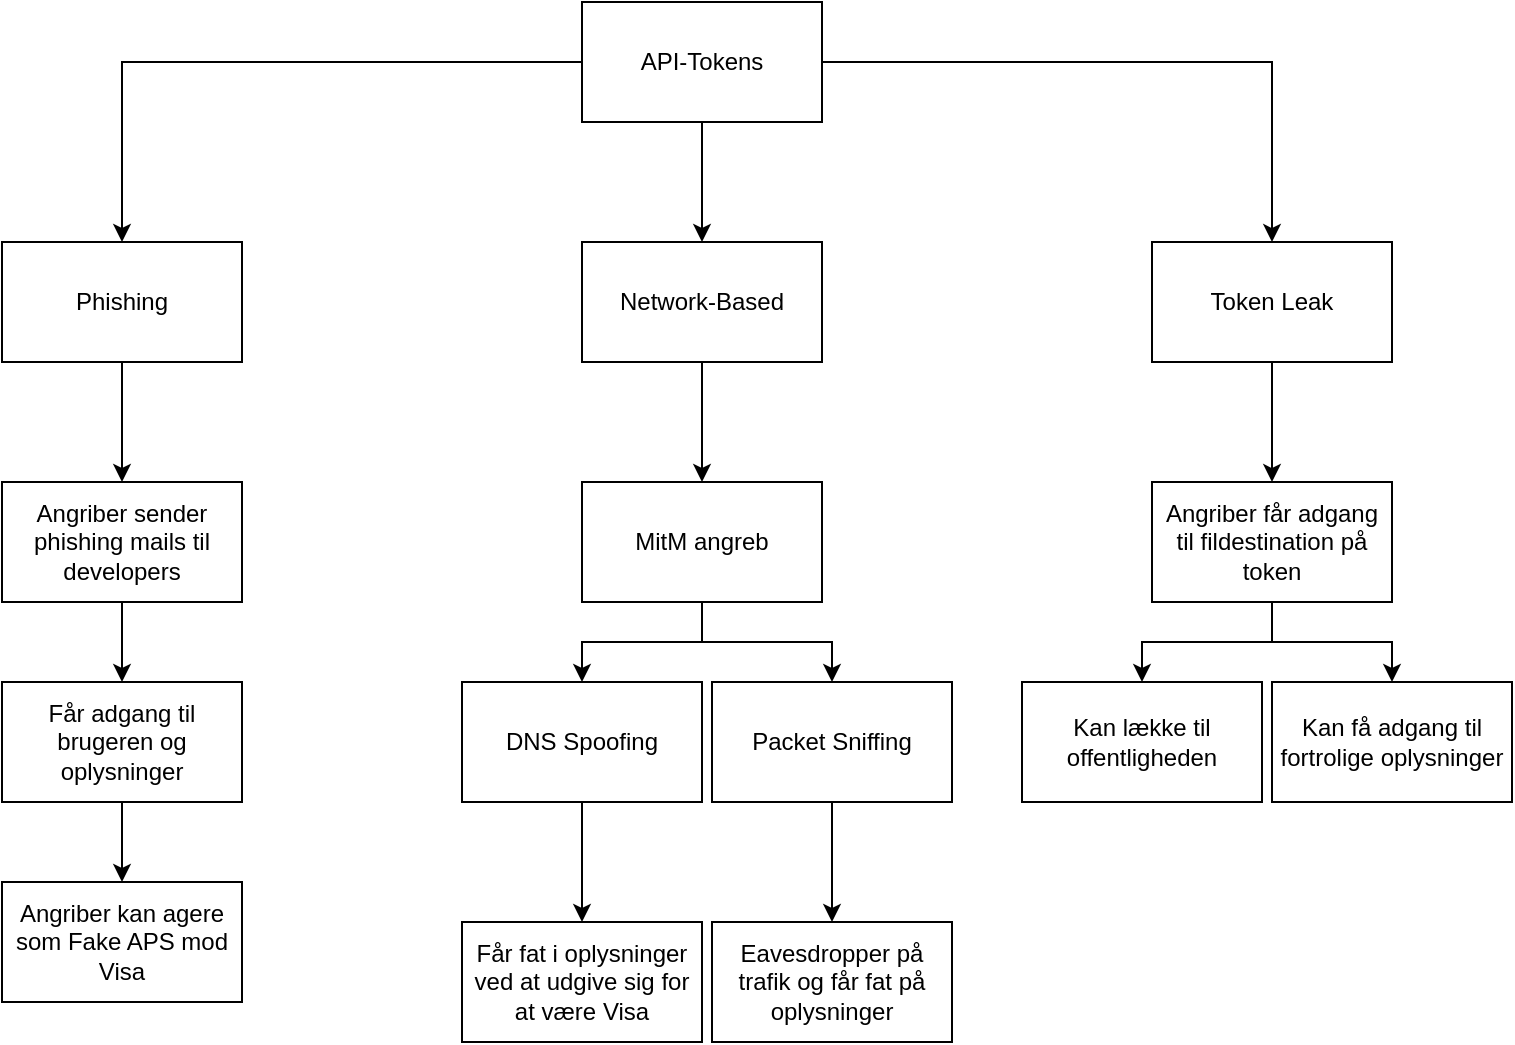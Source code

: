 <mxfile version="26.1.1">
  <diagram name="Page-1" id="uSITYjwAA-zvG4rq9jv7">
    <mxGraphModel dx="1387" dy="750" grid="1" gridSize="10" guides="1" tooltips="1" connect="1" arrows="1" fold="1" page="1" pageScale="1" pageWidth="850" pageHeight="1100" math="0" shadow="0">
      <root>
        <mxCell id="0" />
        <mxCell id="1" parent="0" />
        <mxCell id="FN2NjomvijglIna8Svyg-26" style="edgeStyle=orthogonalEdgeStyle;rounded=0;orthogonalLoop=1;jettySize=auto;html=1;" edge="1" parent="1" source="FN2NjomvijglIna8Svyg-1" target="FN2NjomvijglIna8Svyg-2">
          <mxGeometry relative="1" as="geometry" />
        </mxCell>
        <mxCell id="FN2NjomvijglIna8Svyg-35" style="edgeStyle=orthogonalEdgeStyle;rounded=0;orthogonalLoop=1;jettySize=auto;html=1;entryX=0.5;entryY=0;entryDx=0;entryDy=0;" edge="1" parent="1" source="FN2NjomvijglIna8Svyg-1" target="FN2NjomvijglIna8Svyg-3">
          <mxGeometry relative="1" as="geometry" />
        </mxCell>
        <mxCell id="FN2NjomvijglIna8Svyg-36" style="edgeStyle=orthogonalEdgeStyle;rounded=0;orthogonalLoop=1;jettySize=auto;html=1;" edge="1" parent="1" source="FN2NjomvijglIna8Svyg-1" target="FN2NjomvijglIna8Svyg-4">
          <mxGeometry relative="1" as="geometry" />
        </mxCell>
        <mxCell id="FN2NjomvijglIna8Svyg-1" value="API-Tokens" style="rounded=0;whiteSpace=wrap;html=1;" vertex="1" parent="1">
          <mxGeometry x="340" y="80" width="120" height="60" as="geometry" />
        </mxCell>
        <mxCell id="FN2NjomvijglIna8Svyg-13" style="edgeStyle=orthogonalEdgeStyle;rounded=0;orthogonalLoop=1;jettySize=auto;html=1;" edge="1" parent="1" source="FN2NjomvijglIna8Svyg-2" target="FN2NjomvijglIna8Svyg-8">
          <mxGeometry relative="1" as="geometry" />
        </mxCell>
        <mxCell id="FN2NjomvijglIna8Svyg-2" value="Phishing" style="rounded=0;whiteSpace=wrap;html=1;" vertex="1" parent="1">
          <mxGeometry x="50" y="200" width="120" height="60" as="geometry" />
        </mxCell>
        <mxCell id="FN2NjomvijglIna8Svyg-19" style="edgeStyle=orthogonalEdgeStyle;rounded=0;orthogonalLoop=1;jettySize=auto;html=1;entryX=0.5;entryY=0;entryDx=0;entryDy=0;" edge="1" parent="1" source="FN2NjomvijglIna8Svyg-3" target="FN2NjomvijglIna8Svyg-6">
          <mxGeometry relative="1" as="geometry" />
        </mxCell>
        <mxCell id="FN2NjomvijglIna8Svyg-3" value="Network-Based" style="rounded=0;whiteSpace=wrap;html=1;" vertex="1" parent="1">
          <mxGeometry x="340" y="200" width="120" height="60" as="geometry" />
        </mxCell>
        <mxCell id="FN2NjomvijglIna8Svyg-30" style="edgeStyle=orthogonalEdgeStyle;rounded=0;orthogonalLoop=1;jettySize=auto;html=1;entryX=0.5;entryY=0;entryDx=0;entryDy=0;" edge="1" parent="1" source="FN2NjomvijglIna8Svyg-4" target="FN2NjomvijglIna8Svyg-7">
          <mxGeometry relative="1" as="geometry" />
        </mxCell>
        <mxCell id="FN2NjomvijglIna8Svyg-4" value="Token Leak" style="rounded=0;whiteSpace=wrap;html=1;" vertex="1" parent="1">
          <mxGeometry x="625" y="200" width="120" height="60" as="geometry" />
        </mxCell>
        <mxCell id="FN2NjomvijglIna8Svyg-20" style="edgeStyle=orthogonalEdgeStyle;rounded=0;orthogonalLoop=1;jettySize=auto;html=1;" edge="1" parent="1" source="FN2NjomvijglIna8Svyg-6" target="FN2NjomvijglIna8Svyg-18">
          <mxGeometry relative="1" as="geometry" />
        </mxCell>
        <mxCell id="FN2NjomvijglIna8Svyg-22" style="edgeStyle=orthogonalEdgeStyle;rounded=0;orthogonalLoop=1;jettySize=auto;html=1;" edge="1" parent="1" source="FN2NjomvijglIna8Svyg-6" target="FN2NjomvijglIna8Svyg-17">
          <mxGeometry relative="1" as="geometry" />
        </mxCell>
        <mxCell id="FN2NjomvijglIna8Svyg-6" value="MitM angreb" style="rounded=0;whiteSpace=wrap;html=1;" vertex="1" parent="1">
          <mxGeometry x="340" y="320" width="120" height="60" as="geometry" />
        </mxCell>
        <mxCell id="FN2NjomvijglIna8Svyg-33" style="edgeStyle=orthogonalEdgeStyle;rounded=0;orthogonalLoop=1;jettySize=auto;html=1;" edge="1" parent="1" source="FN2NjomvijglIna8Svyg-7" target="FN2NjomvijglIna8Svyg-28">
          <mxGeometry relative="1" as="geometry" />
        </mxCell>
        <mxCell id="FN2NjomvijglIna8Svyg-34" style="edgeStyle=orthogonalEdgeStyle;rounded=0;orthogonalLoop=1;jettySize=auto;html=1;" edge="1" parent="1" source="FN2NjomvijglIna8Svyg-7" target="FN2NjomvijglIna8Svyg-31">
          <mxGeometry relative="1" as="geometry" />
        </mxCell>
        <mxCell id="FN2NjomvijglIna8Svyg-7" value="Angriber får adgang til fildestination på token" style="rounded=0;whiteSpace=wrap;html=1;" vertex="1" parent="1">
          <mxGeometry x="625" y="320" width="120" height="60" as="geometry" />
        </mxCell>
        <mxCell id="FN2NjomvijglIna8Svyg-14" style="edgeStyle=orthogonalEdgeStyle;rounded=0;orthogonalLoop=1;jettySize=auto;html=1;entryX=0.5;entryY=0;entryDx=0;entryDy=0;" edge="1" parent="1" source="FN2NjomvijglIna8Svyg-8" target="FN2NjomvijglIna8Svyg-11">
          <mxGeometry relative="1" as="geometry" />
        </mxCell>
        <mxCell id="FN2NjomvijglIna8Svyg-8" value="Angriber sender phishing mails til developers" style="rounded=0;whiteSpace=wrap;html=1;" vertex="1" parent="1">
          <mxGeometry x="50" y="320" width="120" height="60" as="geometry" />
        </mxCell>
        <mxCell id="FN2NjomvijglIna8Svyg-9" value="Angriber kan agere som Fake APS mod Visa" style="rounded=0;whiteSpace=wrap;html=1;" vertex="1" parent="1">
          <mxGeometry x="50" y="520" width="120" height="60" as="geometry" />
        </mxCell>
        <mxCell id="FN2NjomvijglIna8Svyg-15" style="edgeStyle=orthogonalEdgeStyle;rounded=0;orthogonalLoop=1;jettySize=auto;html=1;" edge="1" parent="1" source="FN2NjomvijglIna8Svyg-11" target="FN2NjomvijglIna8Svyg-9">
          <mxGeometry relative="1" as="geometry" />
        </mxCell>
        <mxCell id="FN2NjomvijglIna8Svyg-11" value="Får adgang til brugeren og oplysninger" style="rounded=0;whiteSpace=wrap;html=1;" vertex="1" parent="1">
          <mxGeometry x="50" y="420" width="120" height="60" as="geometry" />
        </mxCell>
        <mxCell id="FN2NjomvijglIna8Svyg-16" value="Får fat i oplysninger ved at udgive sig for at være Visa" style="rounded=0;whiteSpace=wrap;html=1;" vertex="1" parent="1">
          <mxGeometry x="280" y="540" width="120" height="60" as="geometry" />
        </mxCell>
        <mxCell id="FN2NjomvijglIna8Svyg-25" style="edgeStyle=orthogonalEdgeStyle;rounded=0;orthogonalLoop=1;jettySize=auto;html=1;entryX=0.5;entryY=0;entryDx=0;entryDy=0;" edge="1" parent="1" source="FN2NjomvijglIna8Svyg-17" target="FN2NjomvijglIna8Svyg-24">
          <mxGeometry relative="1" as="geometry" />
        </mxCell>
        <mxCell id="FN2NjomvijglIna8Svyg-17" value="Packet Sniffing" style="rounded=0;whiteSpace=wrap;html=1;" vertex="1" parent="1">
          <mxGeometry x="405" y="420" width="120" height="60" as="geometry" />
        </mxCell>
        <mxCell id="FN2NjomvijglIna8Svyg-21" style="edgeStyle=orthogonalEdgeStyle;rounded=0;orthogonalLoop=1;jettySize=auto;html=1;entryX=0.5;entryY=0;entryDx=0;entryDy=0;" edge="1" parent="1" source="FN2NjomvijglIna8Svyg-18" target="FN2NjomvijglIna8Svyg-16">
          <mxGeometry relative="1" as="geometry" />
        </mxCell>
        <mxCell id="FN2NjomvijglIna8Svyg-18" value="DNS Spoofing" style="rounded=0;whiteSpace=wrap;html=1;" vertex="1" parent="1">
          <mxGeometry x="280" y="420" width="120" height="60" as="geometry" />
        </mxCell>
        <mxCell id="FN2NjomvijglIna8Svyg-24" value="Eavesdropper på trafik og får fat på oplysninger" style="rounded=0;whiteSpace=wrap;html=1;" vertex="1" parent="1">
          <mxGeometry x="405" y="540" width="120" height="60" as="geometry" />
        </mxCell>
        <mxCell id="FN2NjomvijglIna8Svyg-28" value="Kan lække til offentligheden" style="rounded=0;whiteSpace=wrap;html=1;" vertex="1" parent="1">
          <mxGeometry x="560" y="420" width="120" height="60" as="geometry" />
        </mxCell>
        <mxCell id="FN2NjomvijglIna8Svyg-31" value="Kan få adgang til fortrolige oplysninger" style="rounded=0;whiteSpace=wrap;html=1;" vertex="1" parent="1">
          <mxGeometry x="685" y="420" width="120" height="60" as="geometry" />
        </mxCell>
      </root>
    </mxGraphModel>
  </diagram>
</mxfile>
